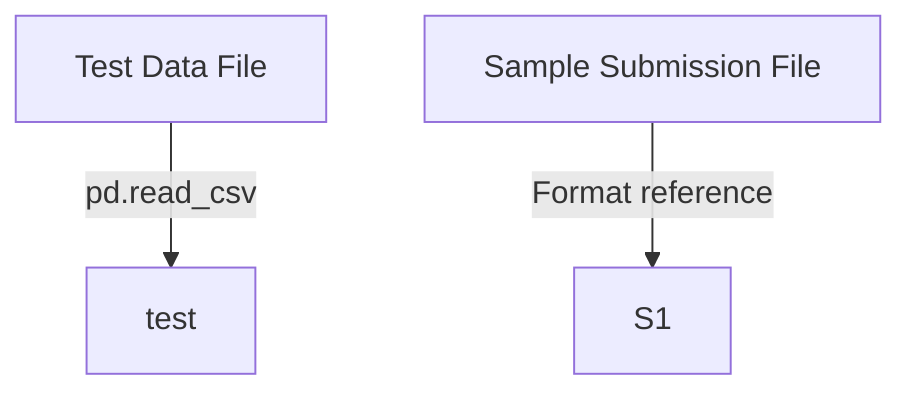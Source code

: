 flowchart TD
    DS1["Test Data File"] -->|pd.read_csv| D1["test"]
    DS2["Sample Submission File"] -->|Format reference| S1["S1"]